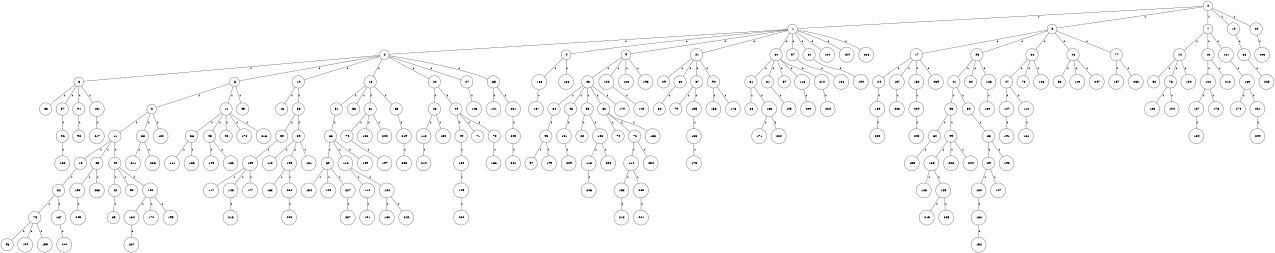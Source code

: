 graph G {
size="8.5,11;"
ratio = "expand;"
fixedsize="true;"
overlap="scale;"
node[shape=circle,width=.12,hight=.12,fontsize=12]
edge[fontsize=12]

0[label=" 0" color=black, pos="2.1233619,2.2353209!"];
1[label=" 1" color=black, pos="1.8450107,2.2489728!"];
2[label=" 2" color=black, pos="2.4396924,0.49780091!"];
3[label=" 3" color=black, pos="2.8581779,2.1902613!"];
4[label=" 4" color=black, pos="2.9505539,1.6279201!"];
5[label=" 5" color=black, pos="2.1533864,2.6770806!"];
6[label=" 6" color=black, pos="0.59077603,0.7996697!"];
7[label=" 7" color=black, pos="2.7598075,0.64442773!"];
8[label=" 8" color=black, pos="1.9527889,2.9491164!"];
9[label=" 9" color=black, pos="2.4831202,1.8246646!"];
10[label=" 10" color=black, pos="2.834273,1.4922526!"];
11[label=" 11" color=black, pos="1.1358348,2.3768322!"];
12[label=" 12" color=black, pos="1.9645875,1.3320842!"];
13[label=" 13" color=black, pos="0.20173503,1.7538823!"];
14[label=" 14" color=black, pos="1.1219927,2.514163!"];
15[label=" 15" color=black, pos="2.9471676,0.76496958!"];
16[label=" 16" color=black, pos="1.0383393,1.6977561!"];
17[label=" 17" color=black, pos="0.91217531,0.44427199!"];
18[label=" 18" color=black, pos="2.8448862,2.4388991!"];
19[label=" 19" color=black, pos="1.6190385,2.0671098!"];
20[label=" 20" color=black, pos="2.8204837,1.7016!"];
21[label=" 21" color=black, pos="1.4083588,2.8147298!"];
22[label=" 22" color=black, pos="1.0090343,1.4121518!"];
23[label=" 23" color=black, pos="1.4874835,1.8561584!"];
24[label=" 24" color=black, pos="1.8912074,1.0472822!"];
25[label=" 25" color=black, pos="0.076335222,1.5498309!"];
26[label=" 26" color=black, pos="1.4280788,2.9019425!"];
27[label=" 27" color=black, pos="1.8044615,1.6307434!"];
28[label=" 28" color=black, pos="0.36824628,1.6471638!"];
29[label=" 29" color=black, pos="0.78782563,2.3069567!"];
30[label=" 30" color=black, pos="1.7907864,2.7530618!"];
31[label=" 31" color=black, pos="2.8962298,0.80409256!"];
32[label=" 32" color=black, pos="0.16313466,0.59081982!"];
33[label=" 33" color=black, pos="2.342929,1.1606913!"];
34[label=" 34" color=black, pos="0.12938085,2.8181251!"];
35[label=" 35" color=black, pos="0.031686161,1.5587874!"];
36[label=" 36" color=black, pos="1.7812119,2.1765375!"];
37[label=" 37" color=black, pos="0.6678449,1.3658974!"];
38[label=" 38" color=black, pos="0.20260263,0.73690107!"];
39[label=" 39" color=black, pos="2.7281793,1.8862695!"];
40[label=" 40" color=black, pos="0.3923684,2.1307838!"];
41[label=" 41" color=black, pos="2.6177401,0.50630515!"];
42[label=" 42" color=black, pos="0.35410907,2.6809633!"];
43[label=" 43" color=black, pos="2.7732987,1.7857277!"];
44[label=" 44" color=black, pos="1.445702,1.1235481!"];
45[label=" 45" color=black, pos="2.4457594,2.5721782!"];
46[label=" 46" color=black, pos="1.6084046,2.7471944!"];
47[label=" 47" color=black, pos="0.85007289,0.22789787!"];
48[label=" 48" color=black, pos="1.1105534,0.97773866!"];
49[label=" 49" color=black, pos="2.6501569,1.4754145!"];
50[label=" 50" color=black, pos="0.80847406,1.3900612!"];
51[label=" 51" color=black, pos="1.3961286,0.13628339!"];
52[label=" 52" color=black, pos="0.1380541,0.95537755!"];
53[label=" 53" color=black, pos="2.7492769,2.2321756!"];
54[label=" 54" color=black, pos="2.836635,2.6942654!"];
55[label=" 55" color=black, pos="0.61283399,1.9291492!"];
56[label=" 56" color=black, pos="0.28084498,2.4516809!"];
57[label=" 57" color=black, pos="1.3909316,1.9352679!"];
58[label=" 58" color=black, pos="1.0834732,1.7811785!"];
59[label=" 59" color=black, pos="1.501118,1.3214323!"];
60[label=" 60" color=black, pos="2.1772934,1.2229856!"];
61[label=" 61" color=black, pos="0.80436563,0.28425176!"];
62[label=" 62" color=black, pos="2.4345312,2.3277085!"];
63[label=" 63" color=black, pos="1.9006804,0.77075251!"];
64[label=" 64" color=black, pos="1.1637455,2.1125273!"];
65[label=" 65" color=black, pos="2.1495287,2.7540829!"];
66[label=" 66" color=black, pos="2.3731242,1.7126036!"];
67[label=" 67" color=black, pos="1.4527233,0.51341432!"];
68[label=" 68" color=black, pos="2.3108459,0.55658689!"];
69[label=" 69" color=black, pos="0.19156108,1.7562121!"];
70[label=" 70" color=black, pos="2.8193558,2.6734574!"];
71[label=" 71" color=black, pos="1.3407783,2.9015616!"];
72[label=" 72" color=black, pos="1.6666433,2.059201!"];
73[label=" 73" color=black, pos="0.061884053,2.0491739!"];
74[label=" 74" color=black, pos="0.34854529,1.3092505!"];
75[label=" 75" color=black, pos="1.7958135,0.43128521!"];
76[label=" 76" color=black, pos="1.5590648,2.2218709!"];
77[label=" 77" color=black, pos="1.8287107,1.3767181!"];
78[label=" 78" color=black, pos="2.0620037,1.3681028!"];
79[label=" 79" color=black, pos="1.4943854,1.9073059!"];
80[label=" 80" color=black, pos="0.28375327,1.9772007!"];
81[label=" 81" color=black, pos="1.7797908,0.78064563!"];
82[label=" 82" color=black, pos="2.7881521,0.92960467!"];
83[label=" 83" color=black, pos="2.912561,2.6906251!"];
84[label=" 84" color=black, pos="2.348762,2.2222516!"];
85[label=" 85" color=black, pos="0.89057905,0.82553928!"];
86[label=" 86" color=black, pos="2.6491452,1.3553648!"];
87[label=" 87" color=black, pos="1.4633064,0.30455934!"];
88[label=" 88" color=black, pos="0.22917756,1.092697!"];
89[label=" 89" color=black, pos="2.3081346,0.13730446!"];
90[label=" 90" color=black, pos="1.9632388,2.6802524!"];
91[label=" 91" color=black, pos="0.42779901,1.3474256!"];
92[label=" 92" color=black, pos="2.2833735,2.9540337!"];
93[label=" 93" color=black, pos="1.168647,0.12653531!"];
94[label=" 94" color=black, pos="0.97321504,2.9613229!"];
95[label=" 95" color=black, pos="1.7445707,0.18358115!"];
96[label=" 96" color=black, pos="0.54764226,0.98271668!"];
97[label=" 97" color=black, pos="1.1496208,0.95206364!"];
98[label=" 98" color=black, pos="0.18693028,2.9886594!"];
99[label=" 99" color=black, pos="0.0031935712,1.3912903!"];
100[label=" 100" color=black, pos="0.90576228,2.4605196!"];
101[label=" 101" color=black, pos="1.124897,1.8922015!"];
102[label=" 102" color=black, pos="2.068955,0.53463348!"];
103[label=" 103" color=black, pos="0.11940661,0.78727409!"];
104[label=" 104" color=black, pos="0.9944928,2.5228257!"];
105[label=" 105" color=black, pos="1.8900119,1.2569732!"];
106[label=" 106" color=black, pos="2.1072054,0.69167148!"];
107[label=" 107" color=black, pos="0.58171772,1.3969661!"];
108[label=" 108" color=black, pos="1.4282857,2.5618893!"];
109[label=" 109" color=black, pos="0.44454068,2.6512947!"];
110[label=" 110" color=black, pos="1.3076151,2.3270215!"];
111[label=" 111" color=black, pos="2.9041429,0.094070599!"];
112[label=" 112" color=black, pos="2.8842863,2.0427493!"];
113[label=" 113" color=black, pos="2.0917857,0.85124046!"];
114[label=" 114" color=black, pos="2.5453552,0.3093902!"];
115[label=" 115" color=black, pos="1.6258737,0.61455292!"];
116[label=" 116" color=black, pos="2.563842,2.6073422!"];
117[label=" 117" color=black, pos="1.6305329,0.52187841!"];
118[label=" 118" color=black, pos="2.4445651,0.36516978!"];
119[label=" 119" color=black, pos="0.96319547,0.24734364!"];
120[label=" 120" color=black, pos="2.0761367,2.6217801!"];
121[label=" 121" color=black, pos="2.5898154,1.3669136!"];
122[label=" 122" color=black, pos="0.015932472,2.2622436!"];
123[label=" 123" color=black, pos="2.3826601,1.6959656!"];
124[label=" 124" color=black, pos="1.0532386,2.9548849!"];
125[label=" 125" color=black, pos="0.56194468,0.62191962!"];
126[label=" 126" color=black, pos="0.3256632,1.3552178!"];
127[label=" 127" color=black, pos="2.4463298,2.1363405!"];
128[label=" 128" color=black, pos="2.8926544,0.69038895!"];
129[label=" 129" color=black, pos="0.23114109,0.61764043!"];
130[label=" 130" color=black, pos="0.73360643,1.8888797!"];
131[label=" 131" color=black, pos="0.75668046,0.062768751!"];
132[label=" 132" color=black, pos="2.8881531,2.4936907!"];
133[label=" 133" color=black, pos="1.4944169,0.45660761!"];
134[label=" 134" color=black, pos="0.10269968,1.1089388!"];
135[label=" 135" color=black, pos="1.4143869,2.0714959!"];
136[label=" 136" color=black, pos="0.0033998322,2.789511!"];
137[label=" 137" color=black, pos="2.8191875,2.4816145!"];
138[label=" 138" color=black, pos="2.2870354,0.66906047!"];
139[label=" 139" color=black, pos="1.9553395,2.853635!"];
140[label=" 140" color=black, pos="2.7494829,0.29359044!"];
141[label=" 141" color=black, pos="2.462936,0.063979933!"];
142[label=" 142" color=black, pos="1.5620235,0.1146651!"];
143[label=" 143" color=black, pos="0.41819801,2.2834515!"];
144[label=" 144" color=black, pos="0.94804592,2.6561388!"];
145[label=" 145" color=black, pos="1.480114,1.3200273!"];
146[label=" 146" color=black, pos="0.50824745,1.8108653!"];
147[label=" 147" color=black, pos="2.720917,0.30707963!"];
148[label=" 148" color=black, pos="1.011826,0.71429963!"];
149[label=" 149" color=black, pos="2.3508681,1.0403976!"];
150[label=" 150" color=black, pos="0.95119829,2.8893019!"];
151[label=" 151" color=black, pos="0.34122374,2.7909941!"];
152[label=" 152" color=black, pos="0.245716,1.0565031!"];
153[label=" 153" color=black, pos="2.5848862,2.4929794!"];
154[label=" 154" color=black, pos="2.3656181,0.55672059!"];
155[label=" 155" color=black, pos="0.96834501,1.5569349!"];
156[label=" 156" color=black, pos="2.4644703,1.4549329!"];
157[label=" 157" color=black, pos="0.049514092,1.72823!"];
158[label=" 158" color=black, pos="1.6503932,0.37010869!"];
159[label=" 159" color=black, pos="2.7902854,0.28088664!"];
160[label=" 160" color=black, pos="1.6082357,1.7618314!"];
161[label=" 161" color=black, pos="2.71392,2.2862555!"];
162[label=" 162" color=black, pos="2.5586555,1.1660732!"];
163[label=" 163" color=black, pos="0.70677631,0.50717147!"];
164[label=" 164" color=black, pos="2.9942427,2.986585!"];
165[label=" 165" color=black, pos="0.45743493,1.0444691!"];
166[label=" 166" color=black, pos="1.332347,1.0994451!"];
167[label=" 167" color=black, pos="0.57568066,1.1586337!"];
168[label=" 168" color=black, pos="0.71772147,0.37703831!"];
169[label=" 169" color=black, pos="1.1752758,2.5111797!"];
170[label=" 170" color=black, pos="1.5062699,2.2609318!"];
171[label=" 171" color=black, pos="1.400261,2.3842928!"];
172[label=" 172" color=black, pos="2.7302076,2.4382604!"];
173[label=" 173" color=black, pos="0.085692893,2.2954707!"];
174[label=" 174" color=black, pos="0.89730735,0.54067217!"];
175[label=" 175" color=black, pos="2.7752476,0.65690442!"];
176[label=" 176" color=black, pos="0.6197709,2.9246106!"];
177[label=" 177" color=black, pos="0.69723655,0.52897799!"];
178[label=" 178" color=black, pos="1.1130431,2.4165527!"];
179[label=" 179" color=black, pos="1.558013,0.90780777!"];
180[label=" 180" color=black, pos="1.1717234,1.4758632!"];
181[label=" 181" color=black, pos="0.8287977,1.6754561!"];
182[label=" 182" color=black, pos="2.1662498,1.1990931!"];
183[label=" 183" color=black, pos="1.9154341,0.43446647!"];
184[label=" 184" color=black, pos="0.88994021,0.33025173!"];
185[label=" 185" color=black, pos="0.79486732,0.79068322!"];
186[label=" 186" color=black, pos="0.64913949,0.42121456!"];
187[label=" 187" color=black, pos="2.0080814,1.4953731!"];
188[label=" 188" color=black, pos="0.67509051,0.43722098!"];
189[label=" 189" color=black, pos="1.7425703,2.2299933!"];
190[label=" 190" color=black, pos="2.3288053,0.85031743!"];
191[label=" 191" color=black, pos="2.2850838,1.7794445!"];
192[label=" 192" color=black, pos="2.643861,1.7622008!"];
193[label=" 193" color=black, pos="0.96892595,2.3466387!"];
194[label=" 194" color=black, pos="2.7601199,0.82521793!"];
195[label=" 195" color=black, pos="1.0968756,0.94800599!"];
196[label=" 196" color=black, pos="0.29182741,1.2758543!"];
197[label=" 197" color=black, pos="1.497904,2.9432177!"];
198[label=" 198" color=black, pos="2.9349339,0.070948846!"];
199[label=" 199" color=black, pos="0.07831907,2.3950417!"];
200[label=" 200" color=black, pos="0.96008955,2.1609083!"];
201[label=" 201" color=black, pos="0.71012647,2.5470809!"];
202[label=" 202" color=black, pos="0.27540033,2.2384476!"];
203[label=" 203" color=black, pos="0.69288992,0.14424209!"];
204[label=" 204" color=black, pos="0.57168056,0.019115022!"];
205[label=" 205" color=black, pos="2.925944,0.89629399!"];
206[label=" 206" color=black, pos="2.7558679,2.0808956!"];
207[label=" 207" color=black, pos="2.8176362,1.556367!"];
208[label=" 208" color=black, pos="0.63317984,1.7067412!"];
209[label=" 209" color=black, pos="2.2248224,1.8135526!"];
210[label=" 210" color=black, pos="1.626121,1.8724987!"];
211[label=" 211" color=black, pos="2.2384538,2.3037283!"];
212[label=" 212" color=black, pos="1.4368372,2.879719!"];
213[label=" 213" color=black, pos="2.285176,1.2236592!"];
214[label=" 214" color=black, pos="1.7432558,1.8752309!"];
215[label=" 215" color=black, pos="0.78049219,0.33861768!"];
216[label=" 216" color=black, pos="2.1488733,2.7569783!"];
217[label=" 217" color=black, pos="2.299181,0.87391842!"];
218[label=" 218" color=black, pos="2.6225312,0.24431293!"];
219[label=" 219" color=black, pos="1.7631579,2.6711194!"];
220[label=" 220" color=black, pos="1.8708845,1.5627763!"];
221[label=" 221" color=black, pos="1.3268514,2.1971044!"];
222[label=" 222" color=black, pos="1.0909903,0.63099914!"];
223[label=" 223" color=black, pos="0.50393334,0.28515456!"];
224[label=" 224" color=black, pos="1.0149757,2.0265024!"];
225[label=" 225" color=black, pos="1.6126639,2.2394587!"];
226[label=" 226" color=black, pos="0.64683787,1.0961802!"];
227[label=" 227" color=black, pos="1.0318129,2.6099908!"];
228[label=" 228" color=black, pos="2.318138,1.0587578!"];
229[label=" 229" color=black, pos="1.9592026,1.7150965!"];
230[label=" 230" color=black, pos="1.3281976,2.9216755!"];
231[label=" 231" color=black, pos="0.3157125,0.48493762!"];
232[label=" 232" color=black, pos="1.248963,2.6448449!"];
233[label=" 233" color=black, pos="2.4118607,0.096821984!"];
234[label=" 234" color=black, pos="0.36807533,0.46869437!"];
235[label=" 235" color=black, pos="2.9603017,2.3025855!"];
236[label=" 236" color=black, pos="1.2514523,2.9234291!"];
237[label=" 237" color=black, pos="2.6172055,0.26084792!"];
238[label=" 238" color=black, pos="2.9846213,1.7775341!"];
239[label=" 239" color=black, pos="1.3893535,1.631022!"];
240[label=" 240" color=black, pos="1.7739117,2.4999433!"];
241[label=" 241" color=black, pos="1.1601706,2.2444711!"];
242[label=" 242" color=black, pos="1.7897674,0.92813416!"];
243[label=" 243" color=black, pos="0.79185063,0.02850892!"];
244[label=" 244" color=black, pos="0.59206296,2.2539579!"];
245[label=" 245" color=black, pos="0.59046369,2.1546717!"];
246[label=" 246" color=black, pos="0.69732923,0.87541887!"];
247[label=" 247" color=black, pos="2.1946775,0.72499913!"];
248[label=" 248" color=black, pos="1.7823079,1.1543617!"];
249[label=" 249" color=black, pos="2.8217077,1.4707245!"];
0--1[label="1"]
0--5[label="1"]
0--7[label="1"]
0--19[label="1"]
0--20[label="1"]
1--2[label="1"]
1--4[label="1"]
1--9[label="1"]
1--21[label="1"]
1--30[label="1"]
1--37[label="1"]
1--54[label="1"]
1--129[label="1"]
1--134[label="1"]
1--236[label="1"]
2--3[label="1"]
2--6[label="1"]
2--10[label="1"]
2--18[label="1"]
2--22[label="1"]
2--27[label="1"]
2--65[label="1"]
3--33[label="1"]
3--57[label="1"]
3--91[label="1"]
3--131[label="1"]
4--138[label="1"]
4--188[label="1"]
5--17[label="1"]
5--26[label="1"]
5--35[label="1"]
5--48[label="1"]
5--77[label="1"]
6--8[label="1"]
6--14[label="1"]
6--45[label="1"]
7--12[label="1"]
7--15[label="1"]
7--121[label="1"]
8--11[label="1"]
8--88[label="1"]
8--120[label="1"]
9--28[label="1"]
9--122[label="1"]
9--123[label="1"]
9--193[label="1"]
10--16[label="1"]
10--38[label="1"]
11--13[label="1"]
11--25[label="1"]
11--40[label="1"]
12--52[label="1"]
12--76[label="1"]
12--100[label="1"]
13--32[label="1"]
14--36[label="1"]
14--43[label="1"]
14--98[label="1"]
14--176[label="1"]
14--216[label="1"]
15--102[label="1"]
15--212[label="1"]
17--24[label="1"]
17--137[label="1"]
17--152[label="1"]
17--239[label="1"]
18--51[label="1"]
18--58[label="1"]
18--61[label="1"]
18--63[label="1"]
19--68[label="1"]
20--203[label="1"]
21--29[label="1"]
21--39[label="1"]
21--67[label="1"]
21--94[label="1"]
22--23[label="1"]
22--44[label="1"]
23--118[label="1"]
23--150[label="1"]
24--180[label="1"]
25--190[label="1"]
25--238[label="1"]
26--41[label="1"]
26--84[label="1"]
26--126[label="1"]
27--143[label="1"]
28--34[label="1"]
28--46[label="1"]
28--55[label="1"]
28--62[label="1"]
28--170[label="1"]
30--31[label="1"]
30--81[label="1"]
30--87[label="1"]
30--115[label="1"]
30--210[label="1"]
31--86[label="1"]
31--133[label="1"]
32--75[label="1"]
32--167[label="1"]
34--95[label="1"]
35--47[label="1"]
35--78[label="1"]
35--148[label="1"]
36--111[label="1"]
36--136[label="1"]
37--196[label="1"]
38--50[label="1"]
38--59[label="1"]
39--82[label="1"]
40--42[label="1"]
40--90[label="1"]
40--156[label="1"]
41--53[label="1"]
41--80[label="1"]
42--85[label="1"]
43--144[label="1"]
43--182[label="1"]
44--49[label="1"]
44--71[label="1"]
44--73[label="1"]
46--141[label="1"]
47--107[label="1"]
47--110[label="1"]
48--56[label="1"]
48--140[label="1"]
48--247[label="1"]
49--106[label="1"]
50--109[label="1"]
51--66[label="1"]
53--64[label="1"]
53--99[label="1"]
54--194[label="1"]
55--60[label="1"]
55--108[label="1"]
57--96[label="1"]
59--119[label="1"]
59--145[label="1"]
59--181[label="1"]
61--74[label="1"]
61--186[label="1"]
61--200[label="1"]
62--70[label="1"]
62--72[label="1"]
62--183[label="1"]
63--219[label="1"]
64--155[label="1"]
65--101[label="1"]
65--231[label="1"]
66--69[label="1"]
66--112[label="1"]
66--189[label="1"]
67--79[label="1"]
67--135[label="1"]
68--225[label="1"]
69--154[label="1"]
69--165[label="1"]
69--227[label="1"]
72--114[label="1"]
72--234[label="1"]
73--166[label="1"]
74--197[label="1"]
75--93[label="1"]
75--159[label="1"]
75--199[label="1"]
76--103[label="1"]
76--104[label="1"]
77--157[label="1"]
77--232[label="1"]
80--83[label="1"]
81--105[label="1"]
83--89[label="1"]
83--198[label="1"]
88--211[label="1"]
88--226[label="1"]
89--130[label="1"]
89--147[label="1"]
91--92[label="1"]
94--158[label="1"]
94--178[label="1"]
95--97[label="1"]
95--179[label="1"]
96--132[label="1"]
99--125[label="1"]
99--223[label="1"]
99--244[label="1"]
102--127[label="1"]
102--173[label="1"]
106--149[label="1"]
107--191[label="1"]
108--113[label="1"]
108--206[label="1"]
109--117[label="1"]
109--146[label="1"]
109--177[label="1"]
110--161[label="1"]
112--116[label="1"]
112--124[label="1"]
113--246[label="1"]
114--153[label="1"]
114--205[label="1"]
115--209[label="1"]
116--151[label="1"]
118--214[label="1"]
121--169[label="1"]
122--142[label="1"]
124--160[label="1"]
124--242[label="1"]
125--128[label="1"]
125--185[label="1"]
126--139[label="1"]
127--184[label="1"]
130--162[label="1"]
131--217[label="1"]
133--171[label="1"]
133--220[label="1"]
135--163[label="1"]
137--228[label="1"]
138--187[label="1"]
141--229[label="1"]
145--168[label="1"]
145--202[label="1"]
146--218[label="1"]
149--208[label="1"]
152--204[label="1"]
153--213[label="1"]
156--164[label="1"]
156--172[label="1"]
156--195[label="1"]
162--192[label="1"]
163--175[label="1"]
164--207[label="1"]
167--222[label="1"]
169--174[label="1"]
169--201[label="1"]
180--230[label="1"]
185--215[label="1"]
185--235[label="1"]
190--245[label="1"]
201--249[label="1"]
202--243[label="1"]
204--248[label="1"]
205--221[label="1"]
210--224[label="1"]
219--233[label="1"]
227--237[label="1"]
231--240[label="1"]
240--241[label="1"]

}
